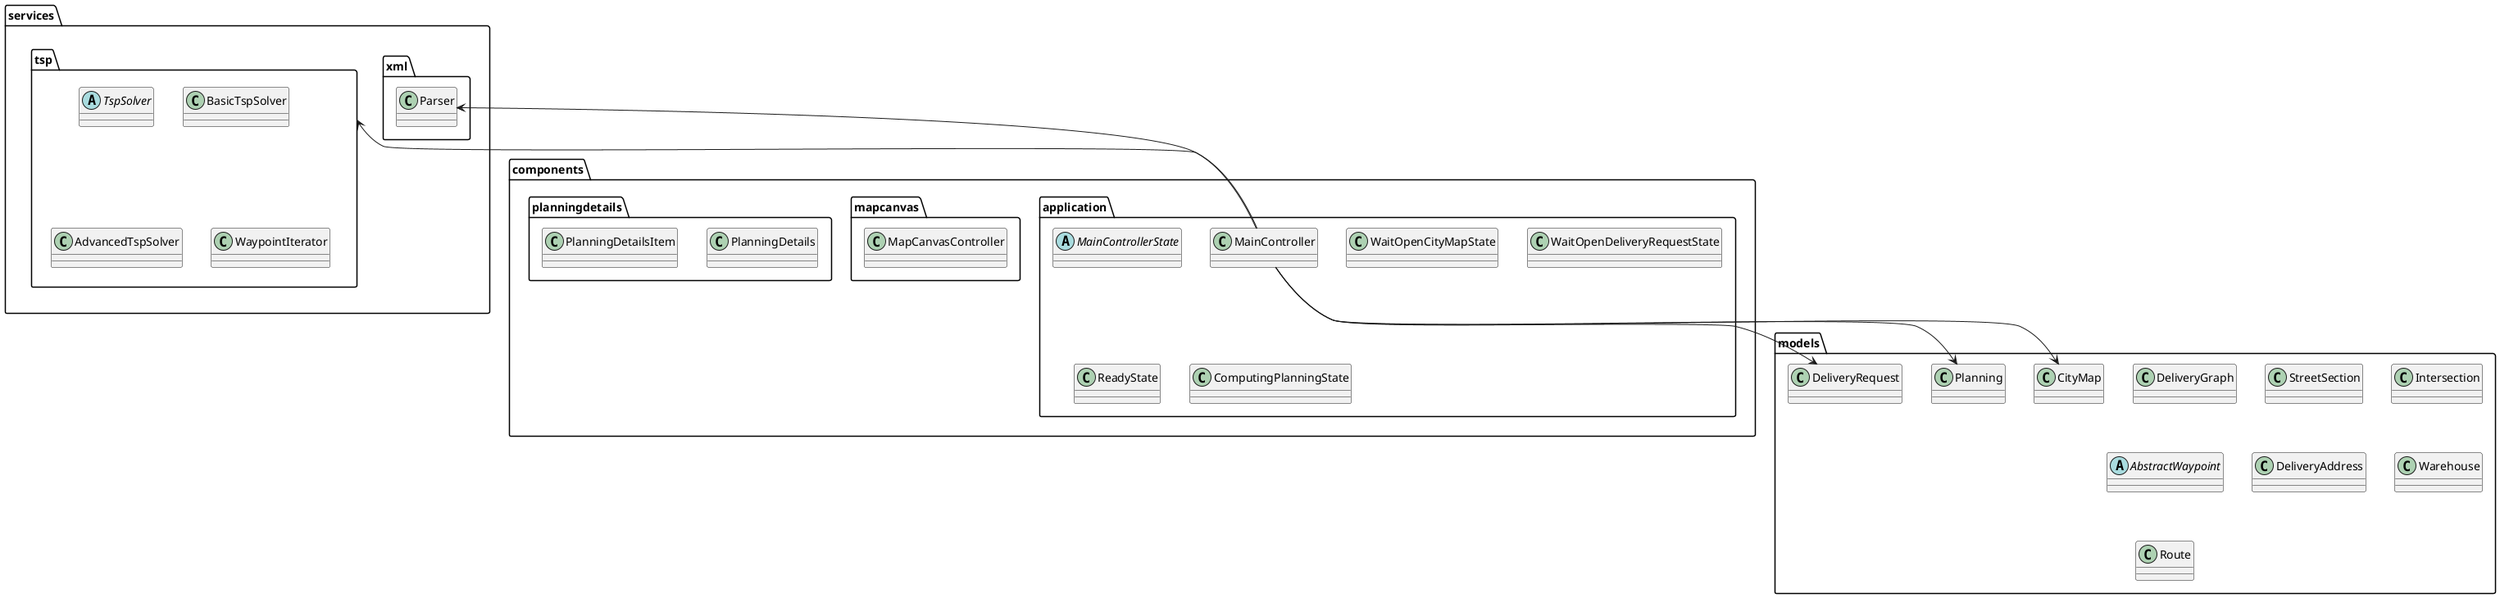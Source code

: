 @startuml

package services {
    package xml {
        class Parser {
        }
    }

    package tsp {
        abstract class TspSolver {
        }

        class BasicTspSolver {
        }

        class AdvancedTspSolver {
        }

        class WaypointIterator {
        }
    }
}

package models {
    class CityMap {
    }

    class DeliveryGraph {
    }

    class StreetSection {
    }

    class Intersection {
    }

    abstract class AbstractWaypoint {
    }

    class DeliveryAddress {
    }

    class Warehouse {
    }

    class Planning {
    }

    class DeliveryRequest {
    }

    class Route {
    }
}

package components {
    package application {
        abstract MainControllerState {
        }

        class WaitOpenCityMapState {
        }

        class WaitOpenDeliveryRequestState {
        }

        class ReadyState {
        }

        class ComputingPlanningState {
        }

        class MainController {
        }
    }

    package mapcanvas {
        class MapCanvasController {
        }
    }

    package planningdetails {
        class PlanningDetails {
        }

        class PlanningDetailsItem {
        }
    }
}

MainController -up-> Parser
MainController -down-> CityMap
MainController -down-> Planning
MainController -down-> DeliveryRequest
MainController -up-> tsp

@enduml
